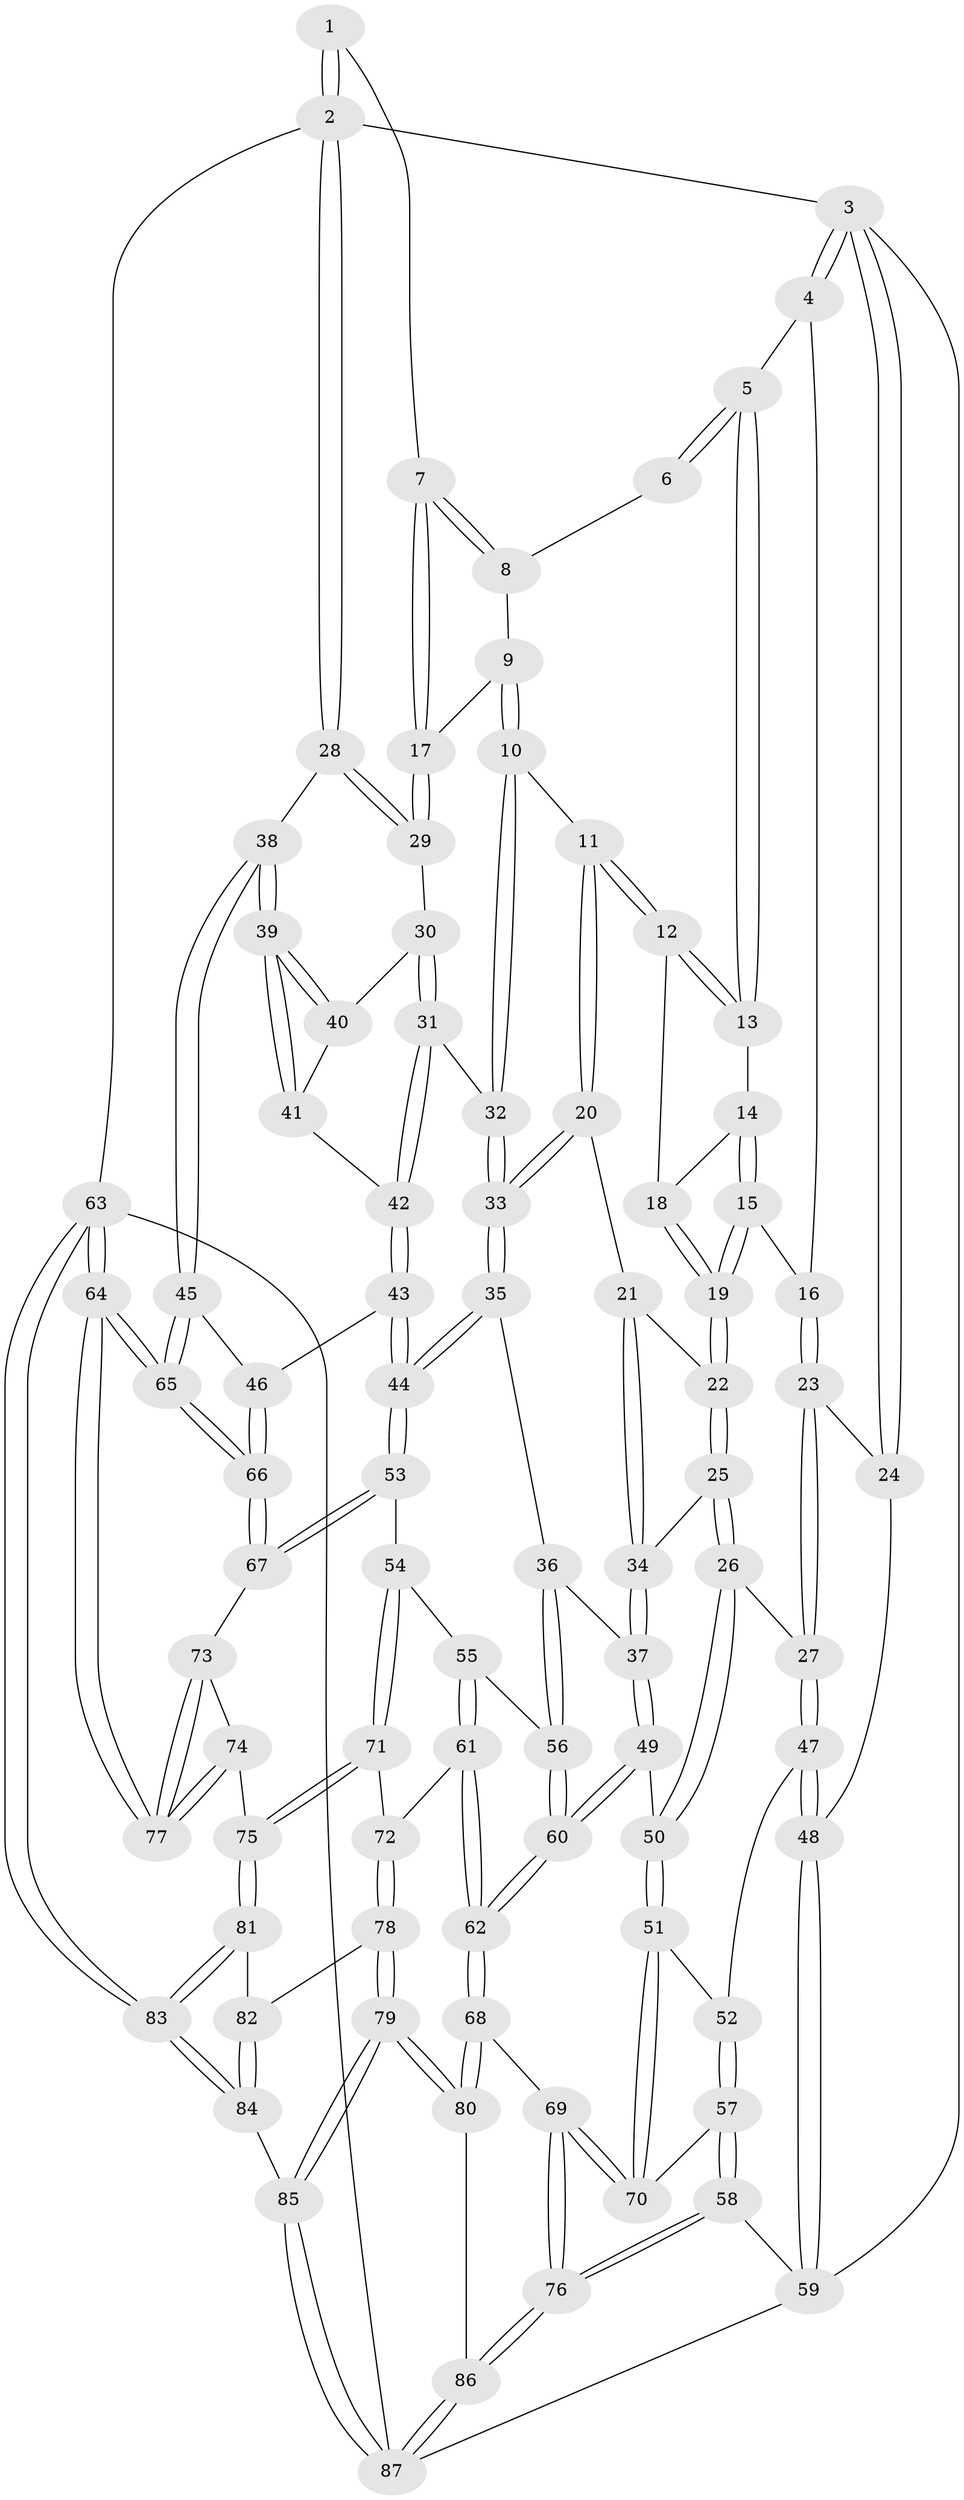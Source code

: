 // Generated by graph-tools (version 1.1) at 2025/16/03/09/25 04:16:50]
// undirected, 87 vertices, 214 edges
graph export_dot {
graph [start="1"]
  node [color=gray90,style=filled];
  1 [pos="+1+0"];
  2 [pos="+1+0"];
  3 [pos="+0+0"];
  4 [pos="+0.07936445451144652+0"];
  5 [pos="+0.3970831014098046+0"];
  6 [pos="+0.6041648945984027+0"];
  7 [pos="+0.8586894871113179+0.12240768291937502"];
  8 [pos="+0.6278074574013947+0"];
  9 [pos="+0.6613220900940742+0.06921692117928938"];
  10 [pos="+0.6070466498590577+0.18176280082520282"];
  11 [pos="+0.4057471721751732+0.050079548234874885"];
  12 [pos="+0.39808536189739246+0.024209268444881724"];
  13 [pos="+0.39443473212866104+0"];
  14 [pos="+0.14793510274910568+0.0874046218940897"];
  15 [pos="+0.12978894646823236+0.1057026757377584"];
  16 [pos="+0.11963974386880494+0.10456428937642155"];
  17 [pos="+0.8584973608516151+0.12417444204740427"];
  18 [pos="+0.32675367232372854+0.06852503265333448"];
  19 [pos="+0.19609434122975655+0.16109793269579556"];
  20 [pos="+0.3781864528410808+0.1978846279947524"];
  21 [pos="+0.345529856614562+0.21934140258373128"];
  22 [pos="+0.2003173498799638+0.17197553940920604"];
  23 [pos="+0.04708699417433932+0.12335753833313448"];
  24 [pos="+0+0.028045237179782242"];
  25 [pos="+0.16166252538594175+0.3698960648131977"];
  26 [pos="+0.1603041255880771+0.37061943572978784"];
  27 [pos="+0.11639054212368562+0.37807110349434603"];
  28 [pos="+1+0.17179094758577587"];
  29 [pos="+0.8648103902601896+0.14457823216709395"];
  30 [pos="+0.84996167006793+0.18266437414352027"];
  31 [pos="+0.7340162074220891+0.27059105946597484"];
  32 [pos="+0.6280809783560746+0.28817875583677616"];
  33 [pos="+0.5690094596866777+0.36831390454591867"];
  34 [pos="+0.2690066268587847+0.3611637115368662"];
  35 [pos="+0.5669109367447867+0.3772529747292141"];
  36 [pos="+0.5497061451213759+0.39910183326029064"];
  37 [pos="+0.42951135951772584+0.45680904874593997"];
  38 [pos="+1+0.4022142203303527"];
  39 [pos="+1+0.3559861606807484"];
  40 [pos="+0.9215745654518549+0.29207985852859886"];
  41 [pos="+0.8578516085245027+0.3802993737012162"];
  42 [pos="+0.84364476835895+0.3948567424971812"];
  43 [pos="+0.8553081237272502+0.542122463901775"];
  44 [pos="+0.8523802593624014+0.5434139779176831"];
  45 [pos="+1+0.47777868902862464"];
  46 [pos="+0.8674333891998248+0.5428507304697535"];
  47 [pos="+0.09496187640886031+0.38970122060590795"];
  48 [pos="+0+0.3860496922197604"];
  49 [pos="+0.37722399746342056+0.5828607574027056"];
  50 [pos="+0.2802922993640509+0.6182290500323037"];
  51 [pos="+0.2775187672445213+0.6208239615866723"];
  52 [pos="+0.09925785148057023+0.5086118516151754"];
  53 [pos="+0.7714976660058891+0.6503046757999901"];
  54 [pos="+0.754655923661836+0.6566385948119697"];
  55 [pos="+0.6056990574546487+0.5498679824720646"];
  56 [pos="+0.5856089642933526+0.5193835702453347"];
  57 [pos="+0.05446708610161336+0.6849944455076202"];
  58 [pos="+0+0.7522189693460473"];
  59 [pos="+0+0.7507079545444657"];
  60 [pos="+0.4855045325941434+0.7104720061374897"];
  61 [pos="+0.5720489407793224+0.7451981862725396"];
  62 [pos="+0.5057964874021211+0.7493472969603485"];
  63 [pos="+1+1"];
  64 [pos="+1+1"];
  65 [pos="+1+1"];
  66 [pos="+0.9935572876351857+0.7963829051216603"];
  67 [pos="+0.8498111937589431+0.7672268584236325"];
  68 [pos="+0.45263022831525096+0.8271491646422463"];
  69 [pos="+0.27419254840008045+0.8097338630823875"];
  70 [pos="+0.22839393113429585+0.6875924235543552"];
  71 [pos="+0.7088506550510516+0.6983937994997645"];
  72 [pos="+0.6112695296064475+0.7508784783042316"];
  73 [pos="+0.8393536910120514+0.7888284149572826"];
  74 [pos="+0.7763230109635318+0.8583748682623894"];
  75 [pos="+0.7705725096762781+0.8602315664295127"];
  76 [pos="+0.18252711527988605+0.9652415668052832"];
  77 [pos="+0.876810818104497+0.9055682399489287"];
  78 [pos="+0.6580536163916565+0.8556073556537854"];
  79 [pos="+0.5739242663593827+1"];
  80 [pos="+0.4662061549692663+0.9183870030086942"];
  81 [pos="+0.7618369607123279+0.8683381801531083"];
  82 [pos="+0.7529666428812373+0.8717526550221989"];
  83 [pos="+1+1"];
  84 [pos="+0.6548007456490894+1"];
  85 [pos="+0.5948871821097006+1"];
  86 [pos="+0.19035910272130757+1"];
  87 [pos="+0.16290252965864427+1"];
  1 -- 2;
  1 -- 2;
  1 -- 7;
  2 -- 3;
  2 -- 28;
  2 -- 28;
  2 -- 63;
  3 -- 4;
  3 -- 4;
  3 -- 24;
  3 -- 24;
  3 -- 59;
  4 -- 5;
  4 -- 16;
  5 -- 6;
  5 -- 6;
  5 -- 13;
  5 -- 13;
  6 -- 8;
  7 -- 8;
  7 -- 8;
  7 -- 17;
  7 -- 17;
  8 -- 9;
  9 -- 10;
  9 -- 10;
  9 -- 17;
  10 -- 11;
  10 -- 32;
  10 -- 32;
  11 -- 12;
  11 -- 12;
  11 -- 20;
  11 -- 20;
  12 -- 13;
  12 -- 13;
  12 -- 18;
  13 -- 14;
  14 -- 15;
  14 -- 15;
  14 -- 18;
  15 -- 16;
  15 -- 19;
  15 -- 19;
  16 -- 23;
  16 -- 23;
  17 -- 29;
  17 -- 29;
  18 -- 19;
  18 -- 19;
  19 -- 22;
  19 -- 22;
  20 -- 21;
  20 -- 33;
  20 -- 33;
  21 -- 22;
  21 -- 34;
  21 -- 34;
  22 -- 25;
  22 -- 25;
  23 -- 24;
  23 -- 27;
  23 -- 27;
  24 -- 48;
  25 -- 26;
  25 -- 26;
  25 -- 34;
  26 -- 27;
  26 -- 50;
  26 -- 50;
  27 -- 47;
  27 -- 47;
  28 -- 29;
  28 -- 29;
  28 -- 38;
  29 -- 30;
  30 -- 31;
  30 -- 31;
  30 -- 40;
  31 -- 32;
  31 -- 42;
  31 -- 42;
  32 -- 33;
  32 -- 33;
  33 -- 35;
  33 -- 35;
  34 -- 37;
  34 -- 37;
  35 -- 36;
  35 -- 44;
  35 -- 44;
  36 -- 37;
  36 -- 56;
  36 -- 56;
  37 -- 49;
  37 -- 49;
  38 -- 39;
  38 -- 39;
  38 -- 45;
  38 -- 45;
  39 -- 40;
  39 -- 40;
  39 -- 41;
  39 -- 41;
  40 -- 41;
  41 -- 42;
  42 -- 43;
  42 -- 43;
  43 -- 44;
  43 -- 44;
  43 -- 46;
  44 -- 53;
  44 -- 53;
  45 -- 46;
  45 -- 65;
  45 -- 65;
  46 -- 66;
  46 -- 66;
  47 -- 48;
  47 -- 48;
  47 -- 52;
  48 -- 59;
  48 -- 59;
  49 -- 50;
  49 -- 60;
  49 -- 60;
  50 -- 51;
  50 -- 51;
  51 -- 52;
  51 -- 70;
  51 -- 70;
  52 -- 57;
  52 -- 57;
  53 -- 54;
  53 -- 67;
  53 -- 67;
  54 -- 55;
  54 -- 71;
  54 -- 71;
  55 -- 56;
  55 -- 61;
  55 -- 61;
  56 -- 60;
  56 -- 60;
  57 -- 58;
  57 -- 58;
  57 -- 70;
  58 -- 59;
  58 -- 76;
  58 -- 76;
  59 -- 87;
  60 -- 62;
  60 -- 62;
  61 -- 62;
  61 -- 62;
  61 -- 72;
  62 -- 68;
  62 -- 68;
  63 -- 64;
  63 -- 64;
  63 -- 83;
  63 -- 83;
  63 -- 87;
  64 -- 65;
  64 -- 65;
  64 -- 77;
  64 -- 77;
  65 -- 66;
  65 -- 66;
  66 -- 67;
  66 -- 67;
  67 -- 73;
  68 -- 69;
  68 -- 80;
  68 -- 80;
  69 -- 70;
  69 -- 70;
  69 -- 76;
  69 -- 76;
  71 -- 72;
  71 -- 75;
  71 -- 75;
  72 -- 78;
  72 -- 78;
  73 -- 74;
  73 -- 77;
  73 -- 77;
  74 -- 75;
  74 -- 77;
  74 -- 77;
  75 -- 81;
  75 -- 81;
  76 -- 86;
  76 -- 86;
  78 -- 79;
  78 -- 79;
  78 -- 82;
  79 -- 80;
  79 -- 80;
  79 -- 85;
  79 -- 85;
  80 -- 86;
  81 -- 82;
  81 -- 83;
  81 -- 83;
  82 -- 84;
  82 -- 84;
  83 -- 84;
  83 -- 84;
  84 -- 85;
  85 -- 87;
  85 -- 87;
  86 -- 87;
  86 -- 87;
}
